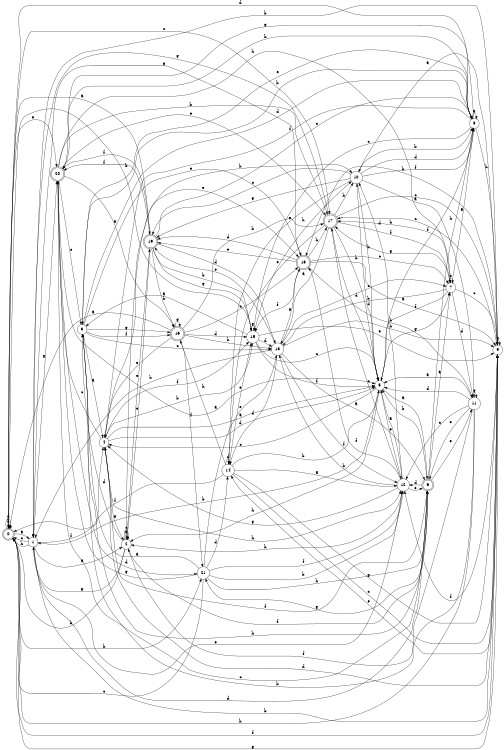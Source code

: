 digraph n18_8 {
__start0 [label="" shape="none"];

rankdir=LR;
size="8,5";

s0 [style="rounded,filled", color="black", fillcolor="white" shape="doublecircle", label="0"];
s1 [style="filled", color="black", fillcolor="white" shape="circle", label="1"];
s2 [style="filled", color="black", fillcolor="white" shape="circle", label="2"];
s3 [style="filled", color="black", fillcolor="white" shape="circle", label="3"];
s4 [style="filled", color="black", fillcolor="white" shape="circle", label="4"];
s5 [style="filled", color="black", fillcolor="white" shape="circle", label="5"];
s6 [style="rounded,filled", color="black", fillcolor="white" shape="doublecircle", label="6"];
s7 [style="filled", color="black", fillcolor="white" shape="circle", label="7"];
s8 [style="filled", color="black", fillcolor="white" shape="circle", label="8"];
s9 [style="filled", color="black", fillcolor="white" shape="circle", label="9"];
s10 [style="filled", color="black", fillcolor="white" shape="circle", label="10"];
s11 [style="filled", color="black", fillcolor="white" shape="circle", label="11"];
s12 [style="filled", color="black", fillcolor="white" shape="circle", label="12"];
s13 [style="filled", color="black", fillcolor="white" shape="circle", label="13"];
s14 [style="filled", color="black", fillcolor="white" shape="circle", label="14"];
s15 [style="filled", color="black", fillcolor="white" shape="circle", label="15"];
s16 [style="rounded,filled", color="black", fillcolor="white" shape="doublecircle", label="16"];
s17 [style="rounded,filled", color="black", fillcolor="white" shape="doublecircle", label="17"];
s18 [style="rounded,filled", color="black", fillcolor="white" shape="doublecircle", label="18"];
s19 [style="rounded,filled", color="black", fillcolor="white" shape="doublecircle", label="19"];
s20 [style="rounded,filled", color="black", fillcolor="white" shape="doublecircle", label="20"];
s21 [style="filled", color="black", fillcolor="white" shape="circle", label="21"];
s0 -> s1 [label="a"];
s0 -> s0 [label="b"];
s0 -> s17 [label="c"];
s0 -> s0 [label="d"];
s0 -> s20 [label="e"];
s0 -> s9 [label="f"];
s0 -> s9 [label="g"];
s0 -> s21 [label="h"];
s1 -> s2 [label="a"];
s1 -> s9 [label="b"];
s1 -> s0 [label="c"];
s1 -> s6 [label="d"];
s1 -> s12 [label="e"];
s1 -> s4 [label="f"];
s1 -> s20 [label="g"];
s1 -> s0 [label="h"];
s2 -> s2 [label="a"];
s2 -> s0 [label="b"];
s2 -> s2 [label="c"];
s2 -> s3 [label="d"];
s2 -> s19 [label="e"];
s2 -> s6 [label="f"];
s2 -> s1 [label="g"];
s2 -> s10 [label="h"];
s3 -> s4 [label="a"];
s3 -> s8 [label="b"];
s3 -> s13 [label="c"];
s3 -> s8 [label="d"];
s3 -> s18 [label="e"];
s3 -> s16 [label="f"];
s3 -> s16 [label="g"];
s3 -> s6 [label="h"];
s4 -> s5 [label="a"];
s4 -> s15 [label="b"];
s4 -> s20 [label="c"];
s4 -> s5 [label="d"];
s4 -> s18 [label="e"];
s4 -> s15 [label="f"];
s4 -> s2 [label="g"];
s4 -> s12 [label="h"];
s5 -> s6 [label="a"];
s5 -> s1 [label="b"];
s5 -> s4 [label="c"];
s5 -> s10 [label="d"];
s5 -> s12 [label="e"];
s5 -> s8 [label="f"];
s5 -> s7 [label="g"];
s5 -> s2 [label="h"];
s6 -> s7 [label="a"];
s6 -> s5 [label="b"];
s6 -> s20 [label="c"];
s6 -> s12 [label="d"];
s6 -> s11 [label="e"];
s6 -> s4 [label="f"];
s6 -> s21 [label="g"];
s6 -> s8 [label="h"];
s7 -> s8 [label="a"];
s7 -> s13 [label="b"];
s7 -> s9 [label="c"];
s7 -> s11 [label="d"];
s7 -> s7 [label="e"];
s7 -> s5 [label="f"];
s7 -> s17 [label="g"];
s7 -> s17 [label="h"];
s8 -> s8 [label="a"];
s8 -> s9 [label="b"];
s8 -> s15 [label="c"];
s8 -> s0 [label="d"];
s8 -> s3 [label="e"];
s8 -> s4 [label="f"];
s8 -> s20 [label="g"];
s8 -> s20 [label="h"];
s9 -> s10 [label="a"];
s9 -> s1 [label="b"];
s9 -> s17 [label="c"];
s9 -> s4 [label="d"];
s9 -> s14 [label="e"];
s9 -> s12 [label="f"];
s9 -> s9 [label="g"];
s9 -> s18 [label="h"];
s10 -> s11 [label="a"];
s10 -> s8 [label="b"];
s10 -> s19 [label="c"];
s10 -> s8 [label="d"];
s10 -> s14 [label="e"];
s10 -> s8 [label="f"];
s10 -> s19 [label="g"];
s10 -> s5 [label="h"];
s11 -> s5 [label="a"];
s11 -> s3 [label="b"];
s11 -> s12 [label="c"];
s11 -> s5 [label="d"];
s11 -> s6 [label="e"];
s11 -> s2 [label="f"];
s11 -> s11 [label="g"];
s11 -> s0 [label="h"];
s12 -> s5 [label="a"];
s12 -> s13 [label="b"];
s12 -> s17 [label="c"];
s12 -> s10 [label="d"];
s12 -> s6 [label="e"];
s12 -> s18 [label="f"];
s12 -> s4 [label="g"];
s12 -> s2 [label="h"];
s13 -> s6 [label="a"];
s13 -> s9 [label="b"];
s13 -> s7 [label="c"];
s13 -> s14 [label="d"];
s13 -> s19 [label="e"];
s13 -> s12 [label="f"];
s13 -> s18 [label="g"];
s13 -> s1 [label="h"];
s14 -> s12 [label="a"];
s14 -> s5 [label="b"];
s14 -> s9 [label="c"];
s14 -> s14 [label="d"];
s14 -> s15 [label="e"];
s14 -> s0 [label="f"];
s14 -> s9 [label="g"];
s14 -> s16 [label="h"];
s15 -> s3 [label="a"];
s15 -> s0 [label="b"];
s15 -> s5 [label="c"];
s15 -> s13 [label="d"];
s15 -> s9 [label="e"];
s15 -> s5 [label="f"];
s15 -> s15 [label="g"];
s15 -> s10 [label="h"];
s16 -> s0 [label="a"];
s16 -> s17 [label="b"];
s16 -> s18 [label="c"];
s16 -> s15 [label="d"];
s16 -> s4 [label="e"];
s16 -> s21 [label="f"];
s16 -> s16 [label="g"];
s16 -> s13 [label="h"];
s17 -> s13 [label="a"];
s17 -> s10 [label="b"];
s17 -> s9 [label="c"];
s17 -> s5 [label="d"];
s17 -> s14 [label="e"];
s17 -> s7 [label="f"];
s17 -> s1 [label="g"];
s17 -> s5 [label="h"];
s18 -> s9 [label="a"];
s18 -> s11 [label="b"];
s18 -> s7 [label="c"];
s18 -> s19 [label="d"];
s18 -> s19 [label="e"];
s18 -> s15 [label="f"];
s18 -> s1 [label="g"];
s18 -> s17 [label="h"];
s19 -> s0 [label="a"];
s19 -> s15 [label="b"];
s19 -> s8 [label="c"];
s19 -> s13 [label="d"];
s19 -> s2 [label="e"];
s19 -> s20 [label="f"];
s19 -> s15 [label="g"];
s19 -> s16 [label="h"];
s20 -> s5 [label="a"];
s20 -> s17 [label="b"];
s20 -> s3 [label="c"];
s20 -> s21 [label="d"];
s20 -> s17 [label="e"];
s20 -> s19 [label="f"];
s20 -> s16 [label="g"];
s20 -> s7 [label="h"];
s21 -> s3 [label="a"];
s21 -> s12 [label="b"];
s21 -> s0 [label="c"];
s21 -> s14 [label="d"];
s21 -> s13 [label="e"];
s21 -> s12 [label="f"];
s21 -> s20 [label="g"];
s21 -> s6 [label="h"];

}